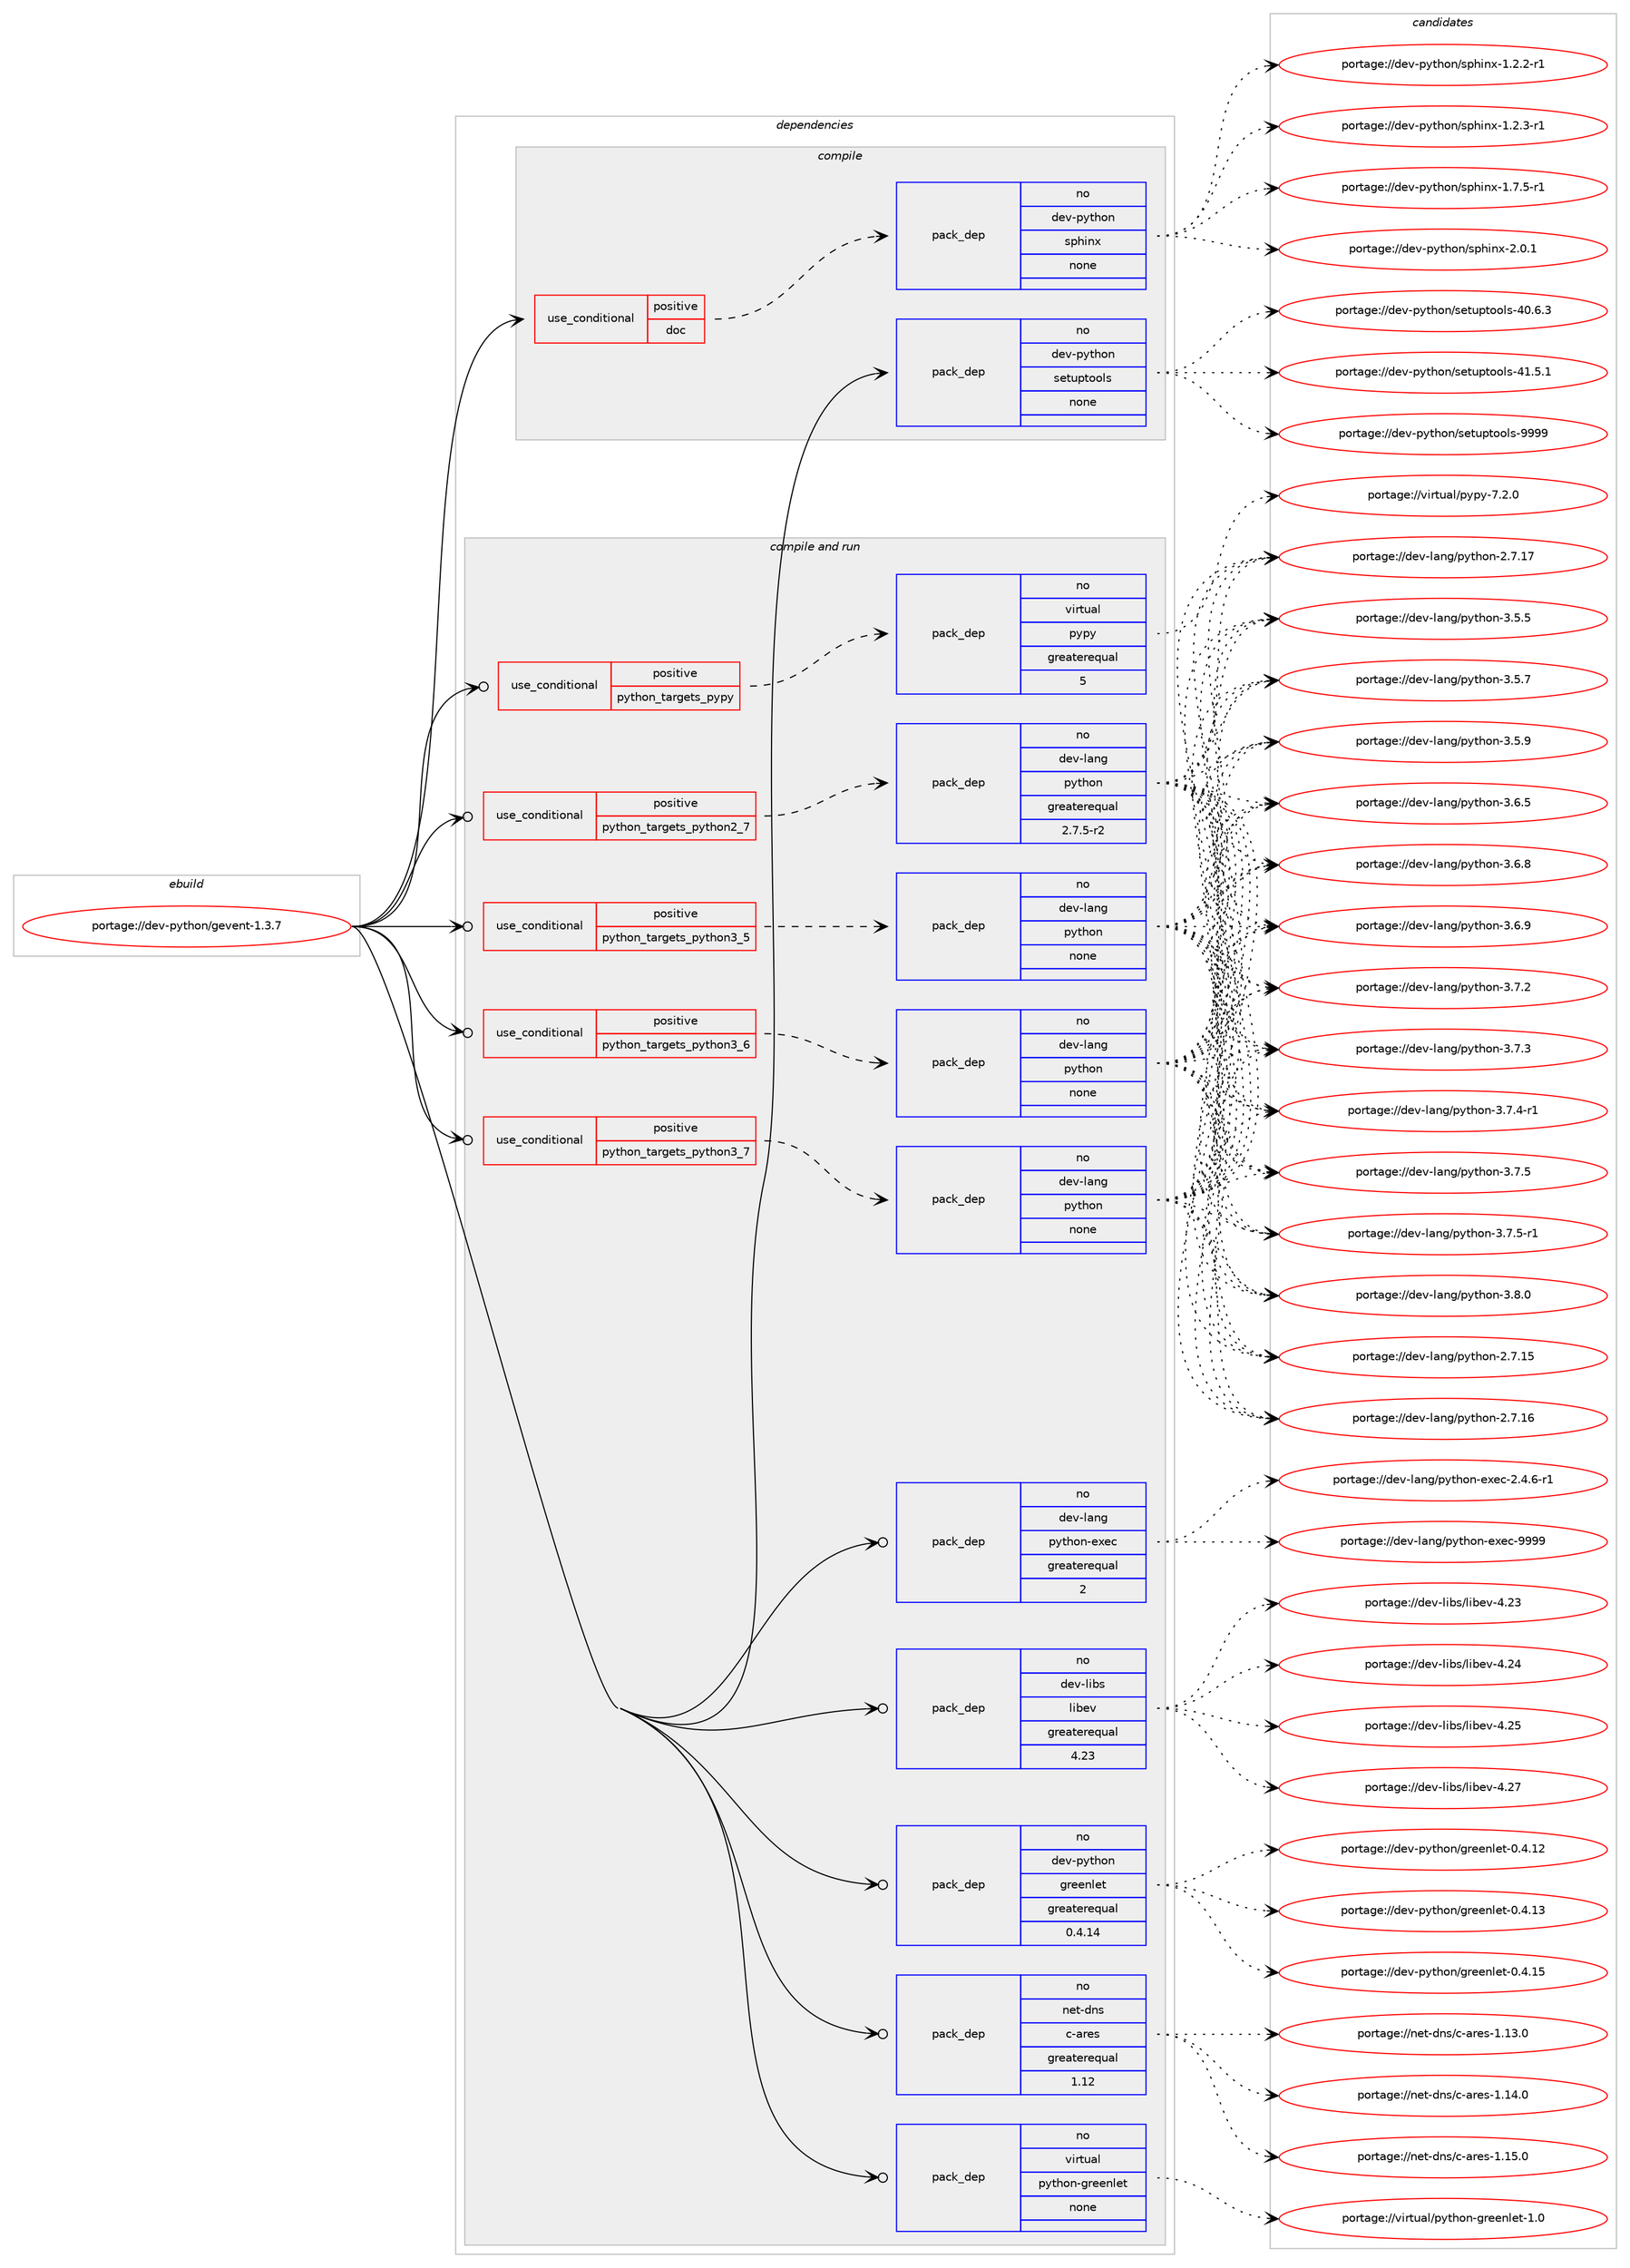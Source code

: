 digraph prolog {

# *************
# Graph options
# *************

newrank=true;
concentrate=true;
compound=true;
graph [rankdir=LR,fontname=Helvetica,fontsize=10,ranksep=1.5];#, ranksep=2.5, nodesep=0.2];
edge  [arrowhead=vee];
node  [fontname=Helvetica,fontsize=10];

# **********
# The ebuild
# **********

subgraph cluster_leftcol {
color=gray;
rank=same;
label=<<i>ebuild</i>>;
id [label="portage://dev-python/gevent-1.3.7", color=red, width=4, href="../dev-python/gevent-1.3.7.svg"];
}

# ****************
# The dependencies
# ****************

subgraph cluster_midcol {
color=gray;
label=<<i>dependencies</i>>;
subgraph cluster_compile {
fillcolor="#eeeeee";
style=filled;
label=<<i>compile</i>>;
subgraph cond29209 {
dependency141283 [label=<<TABLE BORDER="0" CELLBORDER="1" CELLSPACING="0" CELLPADDING="4"><TR><TD ROWSPAN="3" CELLPADDING="10">use_conditional</TD></TR><TR><TD>positive</TD></TR><TR><TD>doc</TD></TR></TABLE>>, shape=none, color=red];
subgraph pack108754 {
dependency141284 [label=<<TABLE BORDER="0" CELLBORDER="1" CELLSPACING="0" CELLPADDING="4" WIDTH="220"><TR><TD ROWSPAN="6" CELLPADDING="30">pack_dep</TD></TR><TR><TD WIDTH="110">no</TD></TR><TR><TD>dev-python</TD></TR><TR><TD>sphinx</TD></TR><TR><TD>none</TD></TR><TR><TD></TD></TR></TABLE>>, shape=none, color=blue];
}
dependency141283:e -> dependency141284:w [weight=20,style="dashed",arrowhead="vee"];
}
id:e -> dependency141283:w [weight=20,style="solid",arrowhead="vee"];
subgraph pack108755 {
dependency141285 [label=<<TABLE BORDER="0" CELLBORDER="1" CELLSPACING="0" CELLPADDING="4" WIDTH="220"><TR><TD ROWSPAN="6" CELLPADDING="30">pack_dep</TD></TR><TR><TD WIDTH="110">no</TD></TR><TR><TD>dev-python</TD></TR><TR><TD>setuptools</TD></TR><TR><TD>none</TD></TR><TR><TD></TD></TR></TABLE>>, shape=none, color=blue];
}
id:e -> dependency141285:w [weight=20,style="solid",arrowhead="vee"];
}
subgraph cluster_compileandrun {
fillcolor="#eeeeee";
style=filled;
label=<<i>compile and run</i>>;
subgraph cond29210 {
dependency141286 [label=<<TABLE BORDER="0" CELLBORDER="1" CELLSPACING="0" CELLPADDING="4"><TR><TD ROWSPAN="3" CELLPADDING="10">use_conditional</TD></TR><TR><TD>positive</TD></TR><TR><TD>python_targets_pypy</TD></TR></TABLE>>, shape=none, color=red];
subgraph pack108756 {
dependency141287 [label=<<TABLE BORDER="0" CELLBORDER="1" CELLSPACING="0" CELLPADDING="4" WIDTH="220"><TR><TD ROWSPAN="6" CELLPADDING="30">pack_dep</TD></TR><TR><TD WIDTH="110">no</TD></TR><TR><TD>virtual</TD></TR><TR><TD>pypy</TD></TR><TR><TD>greaterequal</TD></TR><TR><TD>5</TD></TR></TABLE>>, shape=none, color=blue];
}
dependency141286:e -> dependency141287:w [weight=20,style="dashed",arrowhead="vee"];
}
id:e -> dependency141286:w [weight=20,style="solid",arrowhead="odotvee"];
subgraph cond29211 {
dependency141288 [label=<<TABLE BORDER="0" CELLBORDER="1" CELLSPACING="0" CELLPADDING="4"><TR><TD ROWSPAN="3" CELLPADDING="10">use_conditional</TD></TR><TR><TD>positive</TD></TR><TR><TD>python_targets_python2_7</TD></TR></TABLE>>, shape=none, color=red];
subgraph pack108757 {
dependency141289 [label=<<TABLE BORDER="0" CELLBORDER="1" CELLSPACING="0" CELLPADDING="4" WIDTH="220"><TR><TD ROWSPAN="6" CELLPADDING="30">pack_dep</TD></TR><TR><TD WIDTH="110">no</TD></TR><TR><TD>dev-lang</TD></TR><TR><TD>python</TD></TR><TR><TD>greaterequal</TD></TR><TR><TD>2.7.5-r2</TD></TR></TABLE>>, shape=none, color=blue];
}
dependency141288:e -> dependency141289:w [weight=20,style="dashed",arrowhead="vee"];
}
id:e -> dependency141288:w [weight=20,style="solid",arrowhead="odotvee"];
subgraph cond29212 {
dependency141290 [label=<<TABLE BORDER="0" CELLBORDER="1" CELLSPACING="0" CELLPADDING="4"><TR><TD ROWSPAN="3" CELLPADDING="10">use_conditional</TD></TR><TR><TD>positive</TD></TR><TR><TD>python_targets_python3_5</TD></TR></TABLE>>, shape=none, color=red];
subgraph pack108758 {
dependency141291 [label=<<TABLE BORDER="0" CELLBORDER="1" CELLSPACING="0" CELLPADDING="4" WIDTH="220"><TR><TD ROWSPAN="6" CELLPADDING="30">pack_dep</TD></TR><TR><TD WIDTH="110">no</TD></TR><TR><TD>dev-lang</TD></TR><TR><TD>python</TD></TR><TR><TD>none</TD></TR><TR><TD></TD></TR></TABLE>>, shape=none, color=blue];
}
dependency141290:e -> dependency141291:w [weight=20,style="dashed",arrowhead="vee"];
}
id:e -> dependency141290:w [weight=20,style="solid",arrowhead="odotvee"];
subgraph cond29213 {
dependency141292 [label=<<TABLE BORDER="0" CELLBORDER="1" CELLSPACING="0" CELLPADDING="4"><TR><TD ROWSPAN="3" CELLPADDING="10">use_conditional</TD></TR><TR><TD>positive</TD></TR><TR><TD>python_targets_python3_6</TD></TR></TABLE>>, shape=none, color=red];
subgraph pack108759 {
dependency141293 [label=<<TABLE BORDER="0" CELLBORDER="1" CELLSPACING="0" CELLPADDING="4" WIDTH="220"><TR><TD ROWSPAN="6" CELLPADDING="30">pack_dep</TD></TR><TR><TD WIDTH="110">no</TD></TR><TR><TD>dev-lang</TD></TR><TR><TD>python</TD></TR><TR><TD>none</TD></TR><TR><TD></TD></TR></TABLE>>, shape=none, color=blue];
}
dependency141292:e -> dependency141293:w [weight=20,style="dashed",arrowhead="vee"];
}
id:e -> dependency141292:w [weight=20,style="solid",arrowhead="odotvee"];
subgraph cond29214 {
dependency141294 [label=<<TABLE BORDER="0" CELLBORDER="1" CELLSPACING="0" CELLPADDING="4"><TR><TD ROWSPAN="3" CELLPADDING="10">use_conditional</TD></TR><TR><TD>positive</TD></TR><TR><TD>python_targets_python3_7</TD></TR></TABLE>>, shape=none, color=red];
subgraph pack108760 {
dependency141295 [label=<<TABLE BORDER="0" CELLBORDER="1" CELLSPACING="0" CELLPADDING="4" WIDTH="220"><TR><TD ROWSPAN="6" CELLPADDING="30">pack_dep</TD></TR><TR><TD WIDTH="110">no</TD></TR><TR><TD>dev-lang</TD></TR><TR><TD>python</TD></TR><TR><TD>none</TD></TR><TR><TD></TD></TR></TABLE>>, shape=none, color=blue];
}
dependency141294:e -> dependency141295:w [weight=20,style="dashed",arrowhead="vee"];
}
id:e -> dependency141294:w [weight=20,style="solid",arrowhead="odotvee"];
subgraph pack108761 {
dependency141296 [label=<<TABLE BORDER="0" CELLBORDER="1" CELLSPACING="0" CELLPADDING="4" WIDTH="220"><TR><TD ROWSPAN="6" CELLPADDING="30">pack_dep</TD></TR><TR><TD WIDTH="110">no</TD></TR><TR><TD>dev-lang</TD></TR><TR><TD>python-exec</TD></TR><TR><TD>greaterequal</TD></TR><TR><TD>2</TD></TR></TABLE>>, shape=none, color=blue];
}
id:e -> dependency141296:w [weight=20,style="solid",arrowhead="odotvee"];
subgraph pack108762 {
dependency141297 [label=<<TABLE BORDER="0" CELLBORDER="1" CELLSPACING="0" CELLPADDING="4" WIDTH="220"><TR><TD ROWSPAN="6" CELLPADDING="30">pack_dep</TD></TR><TR><TD WIDTH="110">no</TD></TR><TR><TD>dev-libs</TD></TR><TR><TD>libev</TD></TR><TR><TD>greaterequal</TD></TR><TR><TD>4.23</TD></TR></TABLE>>, shape=none, color=blue];
}
id:e -> dependency141297:w [weight=20,style="solid",arrowhead="odotvee"];
subgraph pack108763 {
dependency141298 [label=<<TABLE BORDER="0" CELLBORDER="1" CELLSPACING="0" CELLPADDING="4" WIDTH="220"><TR><TD ROWSPAN="6" CELLPADDING="30">pack_dep</TD></TR><TR><TD WIDTH="110">no</TD></TR><TR><TD>dev-python</TD></TR><TR><TD>greenlet</TD></TR><TR><TD>greaterequal</TD></TR><TR><TD>0.4.14</TD></TR></TABLE>>, shape=none, color=blue];
}
id:e -> dependency141298:w [weight=20,style="solid",arrowhead="odotvee"];
subgraph pack108764 {
dependency141299 [label=<<TABLE BORDER="0" CELLBORDER="1" CELLSPACING="0" CELLPADDING="4" WIDTH="220"><TR><TD ROWSPAN="6" CELLPADDING="30">pack_dep</TD></TR><TR><TD WIDTH="110">no</TD></TR><TR><TD>net-dns</TD></TR><TR><TD>c-ares</TD></TR><TR><TD>greaterequal</TD></TR><TR><TD>1.12</TD></TR></TABLE>>, shape=none, color=blue];
}
id:e -> dependency141299:w [weight=20,style="solid",arrowhead="odotvee"];
subgraph pack108765 {
dependency141300 [label=<<TABLE BORDER="0" CELLBORDER="1" CELLSPACING="0" CELLPADDING="4" WIDTH="220"><TR><TD ROWSPAN="6" CELLPADDING="30">pack_dep</TD></TR><TR><TD WIDTH="110">no</TD></TR><TR><TD>virtual</TD></TR><TR><TD>python-greenlet</TD></TR><TR><TD>none</TD></TR><TR><TD></TD></TR></TABLE>>, shape=none, color=blue];
}
id:e -> dependency141300:w [weight=20,style="solid",arrowhead="odotvee"];
}
subgraph cluster_run {
fillcolor="#eeeeee";
style=filled;
label=<<i>run</i>>;
}
}

# **************
# The candidates
# **************

subgraph cluster_choices {
rank=same;
color=gray;
label=<<i>candidates</i>>;

subgraph choice108754 {
color=black;
nodesep=1;
choiceportage10010111845112121116104111110471151121041051101204549465046504511449 [label="portage://dev-python/sphinx-1.2.2-r1", color=red, width=4,href="../dev-python/sphinx-1.2.2-r1.svg"];
choiceportage10010111845112121116104111110471151121041051101204549465046514511449 [label="portage://dev-python/sphinx-1.2.3-r1", color=red, width=4,href="../dev-python/sphinx-1.2.3-r1.svg"];
choiceportage10010111845112121116104111110471151121041051101204549465546534511449 [label="portage://dev-python/sphinx-1.7.5-r1", color=red, width=4,href="../dev-python/sphinx-1.7.5-r1.svg"];
choiceportage1001011184511212111610411111047115112104105110120455046484649 [label="portage://dev-python/sphinx-2.0.1", color=red, width=4,href="../dev-python/sphinx-2.0.1.svg"];
dependency141284:e -> choiceportage10010111845112121116104111110471151121041051101204549465046504511449:w [style=dotted,weight="100"];
dependency141284:e -> choiceportage10010111845112121116104111110471151121041051101204549465046514511449:w [style=dotted,weight="100"];
dependency141284:e -> choiceportage10010111845112121116104111110471151121041051101204549465546534511449:w [style=dotted,weight="100"];
dependency141284:e -> choiceportage1001011184511212111610411111047115112104105110120455046484649:w [style=dotted,weight="100"];
}
subgraph choice108755 {
color=black;
nodesep=1;
choiceportage100101118451121211161041111104711510111611711211611111110811545524846544651 [label="portage://dev-python/setuptools-40.6.3", color=red, width=4,href="../dev-python/setuptools-40.6.3.svg"];
choiceportage100101118451121211161041111104711510111611711211611111110811545524946534649 [label="portage://dev-python/setuptools-41.5.1", color=red, width=4,href="../dev-python/setuptools-41.5.1.svg"];
choiceportage10010111845112121116104111110471151011161171121161111111081154557575757 [label="portage://dev-python/setuptools-9999", color=red, width=4,href="../dev-python/setuptools-9999.svg"];
dependency141285:e -> choiceportage100101118451121211161041111104711510111611711211611111110811545524846544651:w [style=dotted,weight="100"];
dependency141285:e -> choiceportage100101118451121211161041111104711510111611711211611111110811545524946534649:w [style=dotted,weight="100"];
dependency141285:e -> choiceportage10010111845112121116104111110471151011161171121161111111081154557575757:w [style=dotted,weight="100"];
}
subgraph choice108756 {
color=black;
nodesep=1;
choiceportage1181051141161179710847112121112121455546504648 [label="portage://virtual/pypy-7.2.0", color=red, width=4,href="../virtual/pypy-7.2.0.svg"];
dependency141287:e -> choiceportage1181051141161179710847112121112121455546504648:w [style=dotted,weight="100"];
}
subgraph choice108757 {
color=black;
nodesep=1;
choiceportage10010111845108971101034711212111610411111045504655464953 [label="portage://dev-lang/python-2.7.15", color=red, width=4,href="../dev-lang/python-2.7.15.svg"];
choiceportage10010111845108971101034711212111610411111045504655464954 [label="portage://dev-lang/python-2.7.16", color=red, width=4,href="../dev-lang/python-2.7.16.svg"];
choiceportage10010111845108971101034711212111610411111045504655464955 [label="portage://dev-lang/python-2.7.17", color=red, width=4,href="../dev-lang/python-2.7.17.svg"];
choiceportage100101118451089711010347112121116104111110455146534653 [label="portage://dev-lang/python-3.5.5", color=red, width=4,href="../dev-lang/python-3.5.5.svg"];
choiceportage100101118451089711010347112121116104111110455146534655 [label="portage://dev-lang/python-3.5.7", color=red, width=4,href="../dev-lang/python-3.5.7.svg"];
choiceportage100101118451089711010347112121116104111110455146534657 [label="portage://dev-lang/python-3.5.9", color=red, width=4,href="../dev-lang/python-3.5.9.svg"];
choiceportage100101118451089711010347112121116104111110455146544653 [label="portage://dev-lang/python-3.6.5", color=red, width=4,href="../dev-lang/python-3.6.5.svg"];
choiceportage100101118451089711010347112121116104111110455146544656 [label="portage://dev-lang/python-3.6.8", color=red, width=4,href="../dev-lang/python-3.6.8.svg"];
choiceportage100101118451089711010347112121116104111110455146544657 [label="portage://dev-lang/python-3.6.9", color=red, width=4,href="../dev-lang/python-3.6.9.svg"];
choiceportage100101118451089711010347112121116104111110455146554650 [label="portage://dev-lang/python-3.7.2", color=red, width=4,href="../dev-lang/python-3.7.2.svg"];
choiceportage100101118451089711010347112121116104111110455146554651 [label="portage://dev-lang/python-3.7.3", color=red, width=4,href="../dev-lang/python-3.7.3.svg"];
choiceportage1001011184510897110103471121211161041111104551465546524511449 [label="portage://dev-lang/python-3.7.4-r1", color=red, width=4,href="../dev-lang/python-3.7.4-r1.svg"];
choiceportage100101118451089711010347112121116104111110455146554653 [label="portage://dev-lang/python-3.7.5", color=red, width=4,href="../dev-lang/python-3.7.5.svg"];
choiceportage1001011184510897110103471121211161041111104551465546534511449 [label="portage://dev-lang/python-3.7.5-r1", color=red, width=4,href="../dev-lang/python-3.7.5-r1.svg"];
choiceportage100101118451089711010347112121116104111110455146564648 [label="portage://dev-lang/python-3.8.0", color=red, width=4,href="../dev-lang/python-3.8.0.svg"];
dependency141289:e -> choiceportage10010111845108971101034711212111610411111045504655464953:w [style=dotted,weight="100"];
dependency141289:e -> choiceportage10010111845108971101034711212111610411111045504655464954:w [style=dotted,weight="100"];
dependency141289:e -> choiceportage10010111845108971101034711212111610411111045504655464955:w [style=dotted,weight="100"];
dependency141289:e -> choiceportage100101118451089711010347112121116104111110455146534653:w [style=dotted,weight="100"];
dependency141289:e -> choiceportage100101118451089711010347112121116104111110455146534655:w [style=dotted,weight="100"];
dependency141289:e -> choiceportage100101118451089711010347112121116104111110455146534657:w [style=dotted,weight="100"];
dependency141289:e -> choiceportage100101118451089711010347112121116104111110455146544653:w [style=dotted,weight="100"];
dependency141289:e -> choiceportage100101118451089711010347112121116104111110455146544656:w [style=dotted,weight="100"];
dependency141289:e -> choiceportage100101118451089711010347112121116104111110455146544657:w [style=dotted,weight="100"];
dependency141289:e -> choiceportage100101118451089711010347112121116104111110455146554650:w [style=dotted,weight="100"];
dependency141289:e -> choiceportage100101118451089711010347112121116104111110455146554651:w [style=dotted,weight="100"];
dependency141289:e -> choiceportage1001011184510897110103471121211161041111104551465546524511449:w [style=dotted,weight="100"];
dependency141289:e -> choiceportage100101118451089711010347112121116104111110455146554653:w [style=dotted,weight="100"];
dependency141289:e -> choiceportage1001011184510897110103471121211161041111104551465546534511449:w [style=dotted,weight="100"];
dependency141289:e -> choiceportage100101118451089711010347112121116104111110455146564648:w [style=dotted,weight="100"];
}
subgraph choice108758 {
color=black;
nodesep=1;
choiceportage10010111845108971101034711212111610411111045504655464953 [label="portage://dev-lang/python-2.7.15", color=red, width=4,href="../dev-lang/python-2.7.15.svg"];
choiceportage10010111845108971101034711212111610411111045504655464954 [label="portage://dev-lang/python-2.7.16", color=red, width=4,href="../dev-lang/python-2.7.16.svg"];
choiceportage10010111845108971101034711212111610411111045504655464955 [label="portage://dev-lang/python-2.7.17", color=red, width=4,href="../dev-lang/python-2.7.17.svg"];
choiceportage100101118451089711010347112121116104111110455146534653 [label="portage://dev-lang/python-3.5.5", color=red, width=4,href="../dev-lang/python-3.5.5.svg"];
choiceportage100101118451089711010347112121116104111110455146534655 [label="portage://dev-lang/python-3.5.7", color=red, width=4,href="../dev-lang/python-3.5.7.svg"];
choiceportage100101118451089711010347112121116104111110455146534657 [label="portage://dev-lang/python-3.5.9", color=red, width=4,href="../dev-lang/python-3.5.9.svg"];
choiceportage100101118451089711010347112121116104111110455146544653 [label="portage://dev-lang/python-3.6.5", color=red, width=4,href="../dev-lang/python-3.6.5.svg"];
choiceportage100101118451089711010347112121116104111110455146544656 [label="portage://dev-lang/python-3.6.8", color=red, width=4,href="../dev-lang/python-3.6.8.svg"];
choiceportage100101118451089711010347112121116104111110455146544657 [label="portage://dev-lang/python-3.6.9", color=red, width=4,href="../dev-lang/python-3.6.9.svg"];
choiceportage100101118451089711010347112121116104111110455146554650 [label="portage://dev-lang/python-3.7.2", color=red, width=4,href="../dev-lang/python-3.7.2.svg"];
choiceportage100101118451089711010347112121116104111110455146554651 [label="portage://dev-lang/python-3.7.3", color=red, width=4,href="../dev-lang/python-3.7.3.svg"];
choiceportage1001011184510897110103471121211161041111104551465546524511449 [label="portage://dev-lang/python-3.7.4-r1", color=red, width=4,href="../dev-lang/python-3.7.4-r1.svg"];
choiceportage100101118451089711010347112121116104111110455146554653 [label="portage://dev-lang/python-3.7.5", color=red, width=4,href="../dev-lang/python-3.7.5.svg"];
choiceportage1001011184510897110103471121211161041111104551465546534511449 [label="portage://dev-lang/python-3.7.5-r1", color=red, width=4,href="../dev-lang/python-3.7.5-r1.svg"];
choiceportage100101118451089711010347112121116104111110455146564648 [label="portage://dev-lang/python-3.8.0", color=red, width=4,href="../dev-lang/python-3.8.0.svg"];
dependency141291:e -> choiceportage10010111845108971101034711212111610411111045504655464953:w [style=dotted,weight="100"];
dependency141291:e -> choiceportage10010111845108971101034711212111610411111045504655464954:w [style=dotted,weight="100"];
dependency141291:e -> choiceportage10010111845108971101034711212111610411111045504655464955:w [style=dotted,weight="100"];
dependency141291:e -> choiceportage100101118451089711010347112121116104111110455146534653:w [style=dotted,weight="100"];
dependency141291:e -> choiceportage100101118451089711010347112121116104111110455146534655:w [style=dotted,weight="100"];
dependency141291:e -> choiceportage100101118451089711010347112121116104111110455146534657:w [style=dotted,weight="100"];
dependency141291:e -> choiceportage100101118451089711010347112121116104111110455146544653:w [style=dotted,weight="100"];
dependency141291:e -> choiceportage100101118451089711010347112121116104111110455146544656:w [style=dotted,weight="100"];
dependency141291:e -> choiceportage100101118451089711010347112121116104111110455146544657:w [style=dotted,weight="100"];
dependency141291:e -> choiceportage100101118451089711010347112121116104111110455146554650:w [style=dotted,weight="100"];
dependency141291:e -> choiceportage100101118451089711010347112121116104111110455146554651:w [style=dotted,weight="100"];
dependency141291:e -> choiceportage1001011184510897110103471121211161041111104551465546524511449:w [style=dotted,weight="100"];
dependency141291:e -> choiceportage100101118451089711010347112121116104111110455146554653:w [style=dotted,weight="100"];
dependency141291:e -> choiceportage1001011184510897110103471121211161041111104551465546534511449:w [style=dotted,weight="100"];
dependency141291:e -> choiceportage100101118451089711010347112121116104111110455146564648:w [style=dotted,weight="100"];
}
subgraph choice108759 {
color=black;
nodesep=1;
choiceportage10010111845108971101034711212111610411111045504655464953 [label="portage://dev-lang/python-2.7.15", color=red, width=4,href="../dev-lang/python-2.7.15.svg"];
choiceportage10010111845108971101034711212111610411111045504655464954 [label="portage://dev-lang/python-2.7.16", color=red, width=4,href="../dev-lang/python-2.7.16.svg"];
choiceportage10010111845108971101034711212111610411111045504655464955 [label="portage://dev-lang/python-2.7.17", color=red, width=4,href="../dev-lang/python-2.7.17.svg"];
choiceportage100101118451089711010347112121116104111110455146534653 [label="portage://dev-lang/python-3.5.5", color=red, width=4,href="../dev-lang/python-3.5.5.svg"];
choiceportage100101118451089711010347112121116104111110455146534655 [label="portage://dev-lang/python-3.5.7", color=red, width=4,href="../dev-lang/python-3.5.7.svg"];
choiceportage100101118451089711010347112121116104111110455146534657 [label="portage://dev-lang/python-3.5.9", color=red, width=4,href="../dev-lang/python-3.5.9.svg"];
choiceportage100101118451089711010347112121116104111110455146544653 [label="portage://dev-lang/python-3.6.5", color=red, width=4,href="../dev-lang/python-3.6.5.svg"];
choiceportage100101118451089711010347112121116104111110455146544656 [label="portage://dev-lang/python-3.6.8", color=red, width=4,href="../dev-lang/python-3.6.8.svg"];
choiceportage100101118451089711010347112121116104111110455146544657 [label="portage://dev-lang/python-3.6.9", color=red, width=4,href="../dev-lang/python-3.6.9.svg"];
choiceportage100101118451089711010347112121116104111110455146554650 [label="portage://dev-lang/python-3.7.2", color=red, width=4,href="../dev-lang/python-3.7.2.svg"];
choiceportage100101118451089711010347112121116104111110455146554651 [label="portage://dev-lang/python-3.7.3", color=red, width=4,href="../dev-lang/python-3.7.3.svg"];
choiceportage1001011184510897110103471121211161041111104551465546524511449 [label="portage://dev-lang/python-3.7.4-r1", color=red, width=4,href="../dev-lang/python-3.7.4-r1.svg"];
choiceportage100101118451089711010347112121116104111110455146554653 [label="portage://dev-lang/python-3.7.5", color=red, width=4,href="../dev-lang/python-3.7.5.svg"];
choiceportage1001011184510897110103471121211161041111104551465546534511449 [label="portage://dev-lang/python-3.7.5-r1", color=red, width=4,href="../dev-lang/python-3.7.5-r1.svg"];
choiceportage100101118451089711010347112121116104111110455146564648 [label="portage://dev-lang/python-3.8.0", color=red, width=4,href="../dev-lang/python-3.8.0.svg"];
dependency141293:e -> choiceportage10010111845108971101034711212111610411111045504655464953:w [style=dotted,weight="100"];
dependency141293:e -> choiceportage10010111845108971101034711212111610411111045504655464954:w [style=dotted,weight="100"];
dependency141293:e -> choiceportage10010111845108971101034711212111610411111045504655464955:w [style=dotted,weight="100"];
dependency141293:e -> choiceportage100101118451089711010347112121116104111110455146534653:w [style=dotted,weight="100"];
dependency141293:e -> choiceportage100101118451089711010347112121116104111110455146534655:w [style=dotted,weight="100"];
dependency141293:e -> choiceportage100101118451089711010347112121116104111110455146534657:w [style=dotted,weight="100"];
dependency141293:e -> choiceportage100101118451089711010347112121116104111110455146544653:w [style=dotted,weight="100"];
dependency141293:e -> choiceportage100101118451089711010347112121116104111110455146544656:w [style=dotted,weight="100"];
dependency141293:e -> choiceportage100101118451089711010347112121116104111110455146544657:w [style=dotted,weight="100"];
dependency141293:e -> choiceportage100101118451089711010347112121116104111110455146554650:w [style=dotted,weight="100"];
dependency141293:e -> choiceportage100101118451089711010347112121116104111110455146554651:w [style=dotted,weight="100"];
dependency141293:e -> choiceportage1001011184510897110103471121211161041111104551465546524511449:w [style=dotted,weight="100"];
dependency141293:e -> choiceportage100101118451089711010347112121116104111110455146554653:w [style=dotted,weight="100"];
dependency141293:e -> choiceportage1001011184510897110103471121211161041111104551465546534511449:w [style=dotted,weight="100"];
dependency141293:e -> choiceportage100101118451089711010347112121116104111110455146564648:w [style=dotted,weight="100"];
}
subgraph choice108760 {
color=black;
nodesep=1;
choiceportage10010111845108971101034711212111610411111045504655464953 [label="portage://dev-lang/python-2.7.15", color=red, width=4,href="../dev-lang/python-2.7.15.svg"];
choiceportage10010111845108971101034711212111610411111045504655464954 [label="portage://dev-lang/python-2.7.16", color=red, width=4,href="../dev-lang/python-2.7.16.svg"];
choiceportage10010111845108971101034711212111610411111045504655464955 [label="portage://dev-lang/python-2.7.17", color=red, width=4,href="../dev-lang/python-2.7.17.svg"];
choiceportage100101118451089711010347112121116104111110455146534653 [label="portage://dev-lang/python-3.5.5", color=red, width=4,href="../dev-lang/python-3.5.5.svg"];
choiceportage100101118451089711010347112121116104111110455146534655 [label="portage://dev-lang/python-3.5.7", color=red, width=4,href="../dev-lang/python-3.5.7.svg"];
choiceportage100101118451089711010347112121116104111110455146534657 [label="portage://dev-lang/python-3.5.9", color=red, width=4,href="../dev-lang/python-3.5.9.svg"];
choiceportage100101118451089711010347112121116104111110455146544653 [label="portage://dev-lang/python-3.6.5", color=red, width=4,href="../dev-lang/python-3.6.5.svg"];
choiceportage100101118451089711010347112121116104111110455146544656 [label="portage://dev-lang/python-3.6.8", color=red, width=4,href="../dev-lang/python-3.6.8.svg"];
choiceportage100101118451089711010347112121116104111110455146544657 [label="portage://dev-lang/python-3.6.9", color=red, width=4,href="../dev-lang/python-3.6.9.svg"];
choiceportage100101118451089711010347112121116104111110455146554650 [label="portage://dev-lang/python-3.7.2", color=red, width=4,href="../dev-lang/python-3.7.2.svg"];
choiceportage100101118451089711010347112121116104111110455146554651 [label="portage://dev-lang/python-3.7.3", color=red, width=4,href="../dev-lang/python-3.7.3.svg"];
choiceportage1001011184510897110103471121211161041111104551465546524511449 [label="portage://dev-lang/python-3.7.4-r1", color=red, width=4,href="../dev-lang/python-3.7.4-r1.svg"];
choiceportage100101118451089711010347112121116104111110455146554653 [label="portage://dev-lang/python-3.7.5", color=red, width=4,href="../dev-lang/python-3.7.5.svg"];
choiceportage1001011184510897110103471121211161041111104551465546534511449 [label="portage://dev-lang/python-3.7.5-r1", color=red, width=4,href="../dev-lang/python-3.7.5-r1.svg"];
choiceportage100101118451089711010347112121116104111110455146564648 [label="portage://dev-lang/python-3.8.0", color=red, width=4,href="../dev-lang/python-3.8.0.svg"];
dependency141295:e -> choiceportage10010111845108971101034711212111610411111045504655464953:w [style=dotted,weight="100"];
dependency141295:e -> choiceportage10010111845108971101034711212111610411111045504655464954:w [style=dotted,weight="100"];
dependency141295:e -> choiceportage10010111845108971101034711212111610411111045504655464955:w [style=dotted,weight="100"];
dependency141295:e -> choiceportage100101118451089711010347112121116104111110455146534653:w [style=dotted,weight="100"];
dependency141295:e -> choiceportage100101118451089711010347112121116104111110455146534655:w [style=dotted,weight="100"];
dependency141295:e -> choiceportage100101118451089711010347112121116104111110455146534657:w [style=dotted,weight="100"];
dependency141295:e -> choiceportage100101118451089711010347112121116104111110455146544653:w [style=dotted,weight="100"];
dependency141295:e -> choiceportage100101118451089711010347112121116104111110455146544656:w [style=dotted,weight="100"];
dependency141295:e -> choiceportage100101118451089711010347112121116104111110455146544657:w [style=dotted,weight="100"];
dependency141295:e -> choiceportage100101118451089711010347112121116104111110455146554650:w [style=dotted,weight="100"];
dependency141295:e -> choiceportage100101118451089711010347112121116104111110455146554651:w [style=dotted,weight="100"];
dependency141295:e -> choiceportage1001011184510897110103471121211161041111104551465546524511449:w [style=dotted,weight="100"];
dependency141295:e -> choiceportage100101118451089711010347112121116104111110455146554653:w [style=dotted,weight="100"];
dependency141295:e -> choiceportage1001011184510897110103471121211161041111104551465546534511449:w [style=dotted,weight="100"];
dependency141295:e -> choiceportage100101118451089711010347112121116104111110455146564648:w [style=dotted,weight="100"];
}
subgraph choice108761 {
color=black;
nodesep=1;
choiceportage10010111845108971101034711212111610411111045101120101994550465246544511449 [label="portage://dev-lang/python-exec-2.4.6-r1", color=red, width=4,href="../dev-lang/python-exec-2.4.6-r1.svg"];
choiceportage10010111845108971101034711212111610411111045101120101994557575757 [label="portage://dev-lang/python-exec-9999", color=red, width=4,href="../dev-lang/python-exec-9999.svg"];
dependency141296:e -> choiceportage10010111845108971101034711212111610411111045101120101994550465246544511449:w [style=dotted,weight="100"];
dependency141296:e -> choiceportage10010111845108971101034711212111610411111045101120101994557575757:w [style=dotted,weight="100"];
}
subgraph choice108762 {
color=black;
nodesep=1;
choiceportage100101118451081059811547108105981011184552465051 [label="portage://dev-libs/libev-4.23", color=red, width=4,href="../dev-libs/libev-4.23.svg"];
choiceportage100101118451081059811547108105981011184552465052 [label="portage://dev-libs/libev-4.24", color=red, width=4,href="../dev-libs/libev-4.24.svg"];
choiceportage100101118451081059811547108105981011184552465053 [label="portage://dev-libs/libev-4.25", color=red, width=4,href="../dev-libs/libev-4.25.svg"];
choiceportage100101118451081059811547108105981011184552465055 [label="portage://dev-libs/libev-4.27", color=red, width=4,href="../dev-libs/libev-4.27.svg"];
dependency141297:e -> choiceportage100101118451081059811547108105981011184552465051:w [style=dotted,weight="100"];
dependency141297:e -> choiceportage100101118451081059811547108105981011184552465052:w [style=dotted,weight="100"];
dependency141297:e -> choiceportage100101118451081059811547108105981011184552465053:w [style=dotted,weight="100"];
dependency141297:e -> choiceportage100101118451081059811547108105981011184552465055:w [style=dotted,weight="100"];
}
subgraph choice108763 {
color=black;
nodesep=1;
choiceportage100101118451121211161041111104710311410110111010810111645484652464950 [label="portage://dev-python/greenlet-0.4.12", color=red, width=4,href="../dev-python/greenlet-0.4.12.svg"];
choiceportage100101118451121211161041111104710311410110111010810111645484652464951 [label="portage://dev-python/greenlet-0.4.13", color=red, width=4,href="../dev-python/greenlet-0.4.13.svg"];
choiceportage100101118451121211161041111104710311410110111010810111645484652464953 [label="portage://dev-python/greenlet-0.4.15", color=red, width=4,href="../dev-python/greenlet-0.4.15.svg"];
dependency141298:e -> choiceportage100101118451121211161041111104710311410110111010810111645484652464950:w [style=dotted,weight="100"];
dependency141298:e -> choiceportage100101118451121211161041111104710311410110111010810111645484652464951:w [style=dotted,weight="100"];
dependency141298:e -> choiceportage100101118451121211161041111104710311410110111010810111645484652464953:w [style=dotted,weight="100"];
}
subgraph choice108764 {
color=black;
nodesep=1;
choiceportage110101116451001101154799459711410111545494649514648 [label="portage://net-dns/c-ares-1.13.0", color=red, width=4,href="../net-dns/c-ares-1.13.0.svg"];
choiceportage110101116451001101154799459711410111545494649524648 [label="portage://net-dns/c-ares-1.14.0", color=red, width=4,href="../net-dns/c-ares-1.14.0.svg"];
choiceportage110101116451001101154799459711410111545494649534648 [label="portage://net-dns/c-ares-1.15.0", color=red, width=4,href="../net-dns/c-ares-1.15.0.svg"];
dependency141299:e -> choiceportage110101116451001101154799459711410111545494649514648:w [style=dotted,weight="100"];
dependency141299:e -> choiceportage110101116451001101154799459711410111545494649524648:w [style=dotted,weight="100"];
dependency141299:e -> choiceportage110101116451001101154799459711410111545494649534648:w [style=dotted,weight="100"];
}
subgraph choice108765 {
color=black;
nodesep=1;
choiceportage11810511411611797108471121211161041111104510311410110111010810111645494648 [label="portage://virtual/python-greenlet-1.0", color=red, width=4,href="../virtual/python-greenlet-1.0.svg"];
dependency141300:e -> choiceportage11810511411611797108471121211161041111104510311410110111010810111645494648:w [style=dotted,weight="100"];
}
}

}
